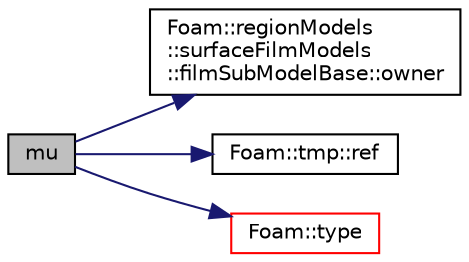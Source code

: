 digraph "mu"
{
  bgcolor="transparent";
  edge [fontname="Helvetica",fontsize="10",labelfontname="Helvetica",labelfontsize="10"];
  node [fontname="Helvetica",fontsize="10",shape=record];
  rankdir="LR";
  Node3048 [label="mu",height=0.2,width=0.4,color="black", fillcolor="grey75", style="filled", fontcolor="black"];
  Node3048 -> Node3049 [color="midnightblue",fontsize="10",style="solid",fontname="Helvetica"];
  Node3049 [label="Foam::regionModels\l::surfaceFilmModels\l::filmSubModelBase::owner",height=0.2,width=0.4,color="black",URL="$a30125.html#a9002aeea87356bb78bf0dabcf1f745d8",tooltip="Return const access to the owner surface film model. "];
  Node3048 -> Node3050 [color="midnightblue",fontsize="10",style="solid",fontname="Helvetica"];
  Node3050 [label="Foam::tmp::ref",height=0.2,width=0.4,color="black",URL="$a27077.html#aeaf81e641282874cef07f5b808efc83b",tooltip="Return non-const reference or generate a fatal error. "];
  Node3048 -> Node3051 [color="midnightblue",fontsize="10",style="solid",fontname="Helvetica"];
  Node3051 [label="Foam::type",height=0.2,width=0.4,color="red",URL="$a21851.html#aec48583af672626378f501eb9fc32cd1",tooltip="Return the file type: DIRECTORY or FILE. "];
}
